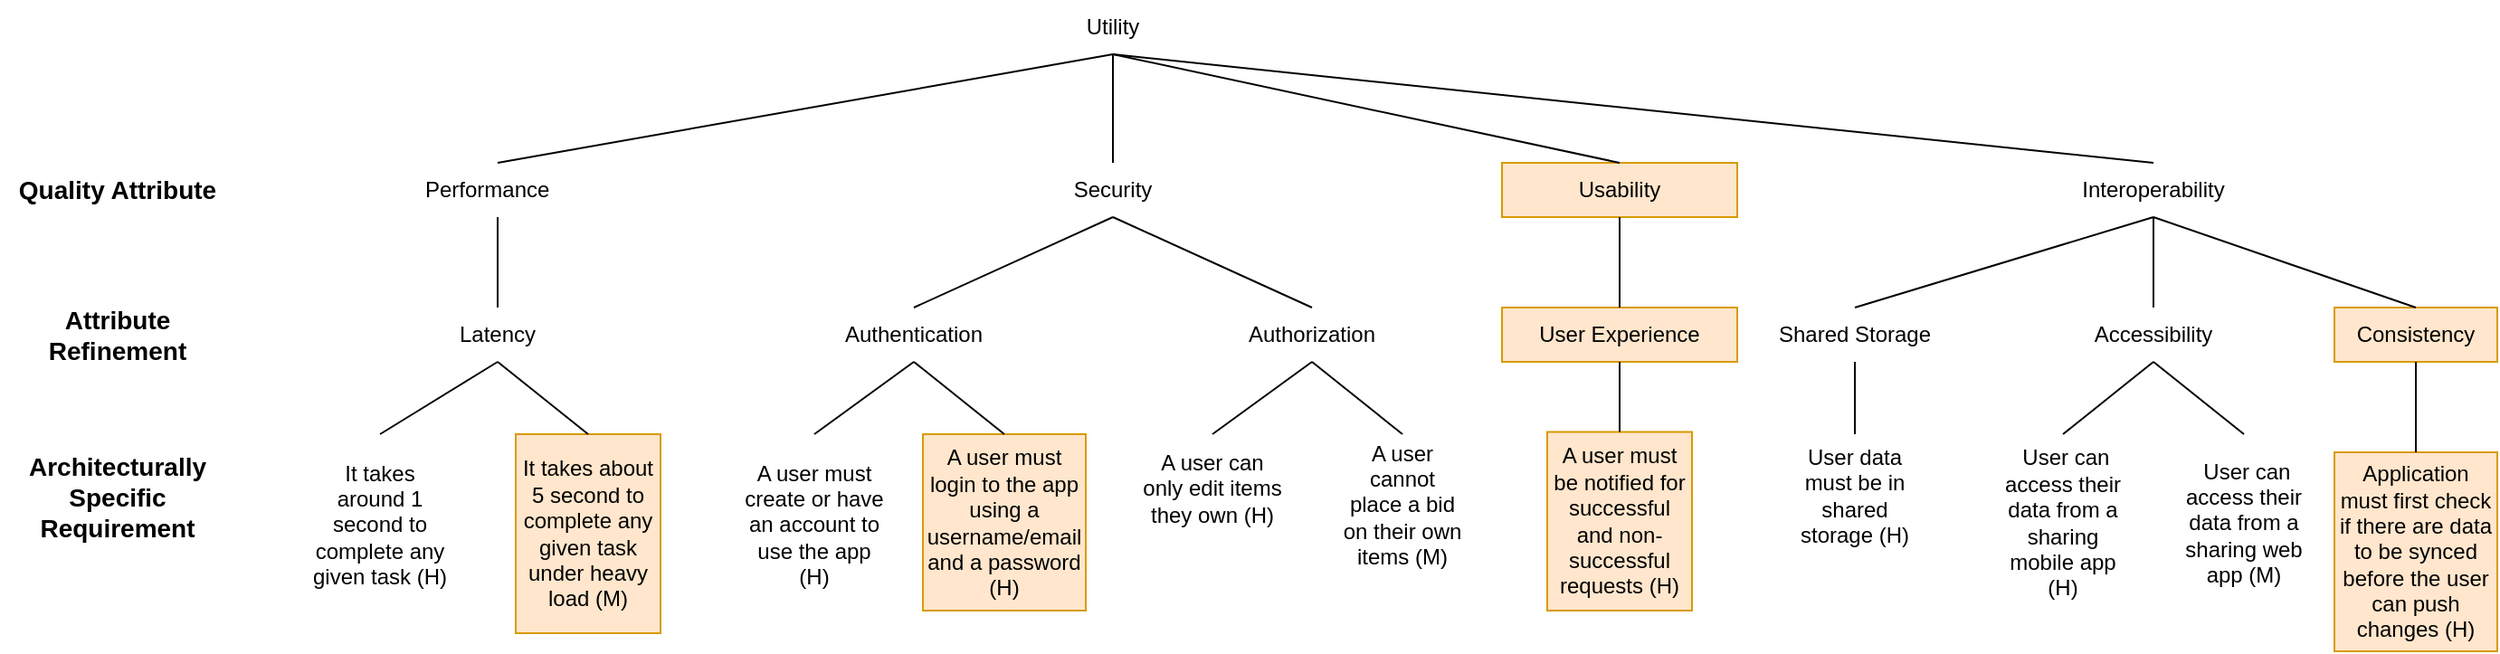 <mxfile version="21.8.2" type="device">
  <diagram name="Page-1" id="JQo1rMQ36x3IcehyepoF">
    <mxGraphModel dx="1990" dy="1109" grid="1" gridSize="10" guides="1" tooltips="1" connect="1" arrows="1" fold="1" page="1" pageScale="1" pageWidth="1400" pageHeight="850" math="0" shadow="0">
      <root>
        <mxCell id="0" />
        <mxCell id="1" parent="0" />
        <mxCell id="APJNa1jF2CcIG3LwoiaT-2" value="Utility" style="text;html=1;strokeColor=none;fillColor=none;align=center;verticalAlign=middle;whiteSpace=wrap;rounded=0;" parent="1" vertex="1">
          <mxGeometry x="585" y="210" width="60" height="30" as="geometry" />
        </mxCell>
        <mxCell id="APJNa1jF2CcIG3LwoiaT-3" value="&lt;b&gt;&lt;font style=&quot;font-size: 14px;&quot;&gt;Quality Attribute&lt;/font&gt;&lt;/b&gt;" style="text;html=1;strokeColor=none;fillColor=none;align=center;verticalAlign=middle;whiteSpace=wrap;rounded=0;" parent="1" vertex="1">
          <mxGeometry y="300" width="130" height="30" as="geometry" />
        </mxCell>
        <mxCell id="APJNa1jF2CcIG3LwoiaT-4" value="Performance&lt;span style=&quot;white-space: pre;&quot;&gt;&#x9;&lt;/span&gt;" style="text;html=1;strokeColor=none;fillColor=none;align=center;verticalAlign=middle;whiteSpace=wrap;rounded=0;" parent="1" vertex="1">
          <mxGeometry x="210" y="300" width="130" height="30" as="geometry" />
        </mxCell>
        <mxCell id="APJNa1jF2CcIG3LwoiaT-7" value="Security" style="text;html=1;strokeColor=none;fillColor=none;align=center;verticalAlign=middle;whiteSpace=wrap;rounded=0;" parent="1" vertex="1">
          <mxGeometry x="550" y="300" width="130" height="30" as="geometry" />
        </mxCell>
        <mxCell id="APJNa1jF2CcIG3LwoiaT-8" value="Interoperability" style="text;html=1;strokeColor=none;fillColor=none;align=center;verticalAlign=middle;whiteSpace=wrap;rounded=0;" parent="1" vertex="1">
          <mxGeometry x="1125" y="300" width="130" height="30" as="geometry" />
        </mxCell>
        <mxCell id="APJNa1jF2CcIG3LwoiaT-9" value="&lt;b&gt;&lt;font style=&quot;font-size: 14px;&quot;&gt;Attribute Refinement&lt;/font&gt;&lt;/b&gt;" style="text;html=1;strokeColor=none;fillColor=none;align=center;verticalAlign=middle;whiteSpace=wrap;rounded=0;" parent="1" vertex="1">
          <mxGeometry y="370" width="130" height="50" as="geometry" />
        </mxCell>
        <mxCell id="APJNa1jF2CcIG3LwoiaT-10" value="&lt;b&gt;&lt;font style=&quot;font-size: 14px;&quot;&gt;Architecturally Specific&lt;br&gt;Requirement&lt;br&gt;&lt;/font&gt;&lt;/b&gt;" style="text;html=1;strokeColor=none;fillColor=none;align=center;verticalAlign=middle;whiteSpace=wrap;rounded=0;" parent="1" vertex="1">
          <mxGeometry y="450" width="130" height="70" as="geometry" />
        </mxCell>
        <mxCell id="APJNa1jF2CcIG3LwoiaT-11" value="Latency" style="text;html=1;strokeColor=none;fillColor=none;align=center;verticalAlign=middle;whiteSpace=wrap;rounded=0;" parent="1" vertex="1">
          <mxGeometry x="210" y="380" width="130" height="30" as="geometry" />
        </mxCell>
        <mxCell id="APJNa1jF2CcIG3LwoiaT-12" value="Authentication" style="text;html=1;strokeColor=none;fillColor=none;align=center;verticalAlign=middle;whiteSpace=wrap;rounded=0;" parent="1" vertex="1">
          <mxGeometry x="440" y="380" width="130" height="30" as="geometry" />
        </mxCell>
        <mxCell id="APJNa1jF2CcIG3LwoiaT-13" value="Authorization" style="text;html=1;strokeColor=none;fillColor=none;align=center;verticalAlign=middle;whiteSpace=wrap;rounded=0;" parent="1" vertex="1">
          <mxGeometry x="660" y="380" width="130" height="30" as="geometry" />
        </mxCell>
        <mxCell id="APJNa1jF2CcIG3LwoiaT-14" value="Shared Storage" style="text;html=1;strokeColor=none;fillColor=none;align=center;verticalAlign=middle;whiteSpace=wrap;rounded=0;" parent="1" vertex="1">
          <mxGeometry x="960" y="380" width="130" height="30" as="geometry" />
        </mxCell>
        <mxCell id="APJNa1jF2CcIG3LwoiaT-15" value="Accessibility" style="text;html=1;strokeColor=none;fillColor=none;align=center;verticalAlign=middle;whiteSpace=wrap;rounded=0;" parent="1" vertex="1">
          <mxGeometry x="1125" y="380" width="130" height="30" as="geometry" />
        </mxCell>
        <mxCell id="APJNa1jF2CcIG3LwoiaT-16" value="It takes around 1 second to complete any given task (H)" style="text;html=1;strokeColor=none;fillColor=none;align=center;verticalAlign=middle;whiteSpace=wrap;rounded=0;" parent="1" vertex="1">
          <mxGeometry x="170" y="450" width="80" height="100" as="geometry" />
        </mxCell>
        <mxCell id="APJNa1jF2CcIG3LwoiaT-30" value="It takes about 5 second to complete any given task under heavy load (M)" style="text;html=1;strokeColor=#d79b00;fillColor=#ffe6cc;align=center;verticalAlign=middle;whiteSpace=wrap;rounded=0;" parent="1" vertex="1">
          <mxGeometry x="285" y="450" width="80" height="110" as="geometry" />
        </mxCell>
        <mxCell id="APJNa1jF2CcIG3LwoiaT-31" value="A user must create or have an account to use the app (H)" style="text;html=1;strokeColor=none;fillColor=none;align=center;verticalAlign=middle;whiteSpace=wrap;rounded=0;" parent="1" vertex="1">
          <mxGeometry x="410" y="450" width="80" height="100" as="geometry" />
        </mxCell>
        <mxCell id="APJNa1jF2CcIG3LwoiaT-32" value="A user must login to the app using a username/email and a password (H)" style="text;html=1;strokeColor=#d79b00;fillColor=#ffe6cc;align=center;verticalAlign=middle;whiteSpace=wrap;rounded=0;" parent="1" vertex="1">
          <mxGeometry x="510" y="450" width="90" height="97.5" as="geometry" />
        </mxCell>
        <mxCell id="APJNa1jF2CcIG3LwoiaT-35" value="" style="endArrow=none;html=1;rounded=0;exitX=0.5;exitY=1;exitDx=0;exitDy=0;entryX=0.5;entryY=0;entryDx=0;entryDy=0;" parent="1" source="APJNa1jF2CcIG3LwoiaT-11" target="APJNa1jF2CcIG3LwoiaT-30" edge="1">
          <mxGeometry width="50" height="50" relative="1" as="geometry">
            <mxPoint x="500" y="440" as="sourcePoint" />
            <mxPoint x="320" y="460" as="targetPoint" />
          </mxGeometry>
        </mxCell>
        <mxCell id="APJNa1jF2CcIG3LwoiaT-37" value="" style="endArrow=none;html=1;rounded=0;exitX=0.5;exitY=0;exitDx=0;exitDy=0;entryX=0.5;entryY=1;entryDx=0;entryDy=0;" parent="1" source="APJNa1jF2CcIG3LwoiaT-16" target="APJNa1jF2CcIG3LwoiaT-11" edge="1">
          <mxGeometry width="50" height="50" relative="1" as="geometry">
            <mxPoint x="500" y="440" as="sourcePoint" />
            <mxPoint x="550" y="390" as="targetPoint" />
          </mxGeometry>
        </mxCell>
        <mxCell id="APJNa1jF2CcIG3LwoiaT-38" value="" style="endArrow=none;html=1;rounded=0;exitX=0.5;exitY=0;exitDx=0;exitDy=0;entryX=0.5;entryY=1;entryDx=0;entryDy=0;" parent="1" source="APJNa1jF2CcIG3LwoiaT-31" target="APJNa1jF2CcIG3LwoiaT-12" edge="1">
          <mxGeometry width="50" height="50" relative="1" as="geometry">
            <mxPoint x="468" y="450" as="sourcePoint" />
            <mxPoint x="533" y="410" as="targetPoint" />
          </mxGeometry>
        </mxCell>
        <mxCell id="APJNa1jF2CcIG3LwoiaT-39" value="" style="endArrow=none;html=1;rounded=0;exitX=0.5;exitY=1;exitDx=0;exitDy=0;entryX=0.5;entryY=0;entryDx=0;entryDy=0;" parent="1" source="APJNa1jF2CcIG3LwoiaT-12" target="APJNa1jF2CcIG3LwoiaT-32" edge="1">
          <mxGeometry width="50" height="50" relative="1" as="geometry">
            <mxPoint x="600" y="417.5" as="sourcePoint" />
            <mxPoint x="650" y="457.5" as="targetPoint" />
          </mxGeometry>
        </mxCell>
        <mxCell id="APJNa1jF2CcIG3LwoiaT-40" value="A user can only edit items they own (H)" style="text;html=1;strokeColor=none;fillColor=none;align=center;verticalAlign=middle;whiteSpace=wrap;rounded=0;" parent="1" vertex="1">
          <mxGeometry x="630" y="450" width="80" height="60" as="geometry" />
        </mxCell>
        <mxCell id="APJNa1jF2CcIG3LwoiaT-41" value="A user cannot place a bid on their own items (M)" style="text;html=1;strokeColor=none;fillColor=none;align=center;verticalAlign=middle;whiteSpace=wrap;rounded=0;" parent="1" vertex="1">
          <mxGeometry x="740" y="450" width="70" height="77.5" as="geometry" />
        </mxCell>
        <mxCell id="APJNa1jF2CcIG3LwoiaT-42" value="&amp;nbsp;User can access their data from a sharing mobile app (H)" style="text;html=1;strokeColor=none;fillColor=none;align=center;verticalAlign=middle;whiteSpace=wrap;rounded=0;" parent="1" vertex="1">
          <mxGeometry x="1105" y="450" width="70" height="97.5" as="geometry" />
        </mxCell>
        <mxCell id="APJNa1jF2CcIG3LwoiaT-43" value="User data must be in shared storage (H)" style="text;html=1;strokeColor=none;fillColor=none;align=center;verticalAlign=middle;whiteSpace=wrap;rounded=0;" parent="1" vertex="1">
          <mxGeometry x="985" y="450" width="80" height="68.75" as="geometry" />
        </mxCell>
        <mxCell id="APJNa1jF2CcIG3LwoiaT-44" value="&amp;nbsp;User can access their data from a sharing web app (M)" style="text;html=1;strokeColor=none;fillColor=none;align=center;verticalAlign=middle;whiteSpace=wrap;rounded=0;" parent="1" vertex="1">
          <mxGeometry x="1205" y="450" width="70" height="97.5" as="geometry" />
        </mxCell>
        <mxCell id="APJNa1jF2CcIG3LwoiaT-45" value="" style="endArrow=none;html=1;rounded=0;exitX=0.5;exitY=0;exitDx=0;exitDy=0;entryX=0.5;entryY=1;entryDx=0;entryDy=0;" parent="1" source="APJNa1jF2CcIG3LwoiaT-40" target="APJNa1jF2CcIG3LwoiaT-13" edge="1">
          <mxGeometry width="50" height="50" relative="1" as="geometry">
            <mxPoint x="655" y="450" as="sourcePoint" />
            <mxPoint x="710" y="410" as="targetPoint" />
          </mxGeometry>
        </mxCell>
        <mxCell id="APJNa1jF2CcIG3LwoiaT-46" value="" style="endArrow=none;html=1;rounded=0;exitX=0.5;exitY=1;exitDx=0;exitDy=0;entryX=0.5;entryY=0;entryDx=0;entryDy=0;" parent="1" source="APJNa1jF2CcIG3LwoiaT-13" target="APJNa1jF2CcIG3LwoiaT-41" edge="1">
          <mxGeometry width="50" height="50" relative="1" as="geometry">
            <mxPoint x="730" y="420" as="sourcePoint" />
            <mxPoint x="780" y="460" as="targetPoint" />
          </mxGeometry>
        </mxCell>
        <mxCell id="APJNa1jF2CcIG3LwoiaT-48" value="" style="endArrow=none;html=1;rounded=0;entryX=0.5;entryY=1;entryDx=0;entryDy=0;exitX=0.5;exitY=0;exitDx=0;exitDy=0;" parent="1" source="APJNa1jF2CcIG3LwoiaT-43" target="APJNa1jF2CcIG3LwoiaT-14" edge="1">
          <mxGeometry width="50" height="50" relative="1" as="geometry">
            <mxPoint x="705" y="450" as="sourcePoint" />
            <mxPoint x="755" y="400" as="targetPoint" />
          </mxGeometry>
        </mxCell>
        <mxCell id="APJNa1jF2CcIG3LwoiaT-49" value="" style="endArrow=none;html=1;rounded=0;entryX=0.5;entryY=1;entryDx=0;entryDy=0;exitX=0.5;exitY=0;exitDx=0;exitDy=0;" parent="1" source="APJNa1jF2CcIG3LwoiaT-42" target="APJNa1jF2CcIG3LwoiaT-15" edge="1">
          <mxGeometry width="50" height="50" relative="1" as="geometry">
            <mxPoint x="705" y="450" as="sourcePoint" />
            <mxPoint x="755" y="400" as="targetPoint" />
          </mxGeometry>
        </mxCell>
        <mxCell id="APJNa1jF2CcIG3LwoiaT-50" value="" style="endArrow=none;html=1;rounded=0;entryX=0.5;entryY=1;entryDx=0;entryDy=0;exitX=0.5;exitY=0;exitDx=0;exitDy=0;" parent="1" source="APJNa1jF2CcIG3LwoiaT-44" target="APJNa1jF2CcIG3LwoiaT-15" edge="1">
          <mxGeometry width="50" height="50" relative="1" as="geometry">
            <mxPoint x="705" y="450" as="sourcePoint" />
            <mxPoint x="755" y="400" as="targetPoint" />
          </mxGeometry>
        </mxCell>
        <mxCell id="APJNa1jF2CcIG3LwoiaT-51" value="" style="endArrow=none;html=1;rounded=0;entryX=0.5;entryY=1;entryDx=0;entryDy=0;exitX=0.5;exitY=0;exitDx=0;exitDy=0;" parent="1" source="APJNa1jF2CcIG3LwoiaT-11" target="APJNa1jF2CcIG3LwoiaT-4" edge="1">
          <mxGeometry width="50" height="50" relative="1" as="geometry">
            <mxPoint x="560" y="450" as="sourcePoint" />
            <mxPoint x="610" y="400" as="targetPoint" />
          </mxGeometry>
        </mxCell>
        <mxCell id="APJNa1jF2CcIG3LwoiaT-52" value="" style="endArrow=none;html=1;rounded=0;entryX=0.5;entryY=1;entryDx=0;entryDy=0;exitX=0.5;exitY=0;exitDx=0;exitDy=0;" parent="1" source="APJNa1jF2CcIG3LwoiaT-12" target="APJNa1jF2CcIG3LwoiaT-7" edge="1">
          <mxGeometry width="50" height="50" relative="1" as="geometry">
            <mxPoint x="560" y="450" as="sourcePoint" />
            <mxPoint x="610" y="400" as="targetPoint" />
          </mxGeometry>
        </mxCell>
        <mxCell id="APJNa1jF2CcIG3LwoiaT-53" value="" style="endArrow=none;html=1;rounded=0;entryX=0.5;entryY=1;entryDx=0;entryDy=0;exitX=0.5;exitY=0;exitDx=0;exitDy=0;" parent="1" source="APJNa1jF2CcIG3LwoiaT-13" target="APJNa1jF2CcIG3LwoiaT-7" edge="1">
          <mxGeometry width="50" height="50" relative="1" as="geometry">
            <mxPoint x="560" y="450" as="sourcePoint" />
            <mxPoint x="610" y="400" as="targetPoint" />
          </mxGeometry>
        </mxCell>
        <mxCell id="APJNa1jF2CcIG3LwoiaT-54" value="" style="endArrow=none;html=1;rounded=0;entryX=0.5;entryY=1;entryDx=0;entryDy=0;exitX=0.5;exitY=0;exitDx=0;exitDy=0;" parent="1" source="APJNa1jF2CcIG3LwoiaT-14" target="APJNa1jF2CcIG3LwoiaT-8" edge="1">
          <mxGeometry width="50" height="50" relative="1" as="geometry">
            <mxPoint x="885" y="450" as="sourcePoint" />
            <mxPoint x="935" y="400" as="targetPoint" />
          </mxGeometry>
        </mxCell>
        <mxCell id="APJNa1jF2CcIG3LwoiaT-55" value="" style="endArrow=none;html=1;rounded=0;entryX=0.5;entryY=1;entryDx=0;entryDy=0;exitX=0.5;exitY=0;exitDx=0;exitDy=0;" parent="1" source="APJNa1jF2CcIG3LwoiaT-15" target="APJNa1jF2CcIG3LwoiaT-8" edge="1">
          <mxGeometry width="50" height="50" relative="1" as="geometry">
            <mxPoint x="885" y="450" as="sourcePoint" />
            <mxPoint x="935" y="400" as="targetPoint" />
          </mxGeometry>
        </mxCell>
        <mxCell id="APJNa1jF2CcIG3LwoiaT-56" value="" style="endArrow=none;html=1;rounded=0;entryX=0.5;entryY=1;entryDx=0;entryDy=0;exitX=0.5;exitY=0;exitDx=0;exitDy=0;" parent="1" source="APJNa1jF2CcIG3LwoiaT-7" target="APJNa1jF2CcIG3LwoiaT-2" edge="1">
          <mxGeometry width="50" height="50" relative="1" as="geometry">
            <mxPoint x="560" y="450" as="sourcePoint" />
            <mxPoint x="610" y="400" as="targetPoint" />
          </mxGeometry>
        </mxCell>
        <mxCell id="APJNa1jF2CcIG3LwoiaT-57" value="" style="endArrow=none;html=1;rounded=0;entryX=0.5;entryY=1;entryDx=0;entryDy=0;exitX=0.5;exitY=0;exitDx=0;exitDy=0;" parent="1" source="APJNa1jF2CcIG3LwoiaT-4" target="APJNa1jF2CcIG3LwoiaT-2" edge="1">
          <mxGeometry width="50" height="50" relative="1" as="geometry">
            <mxPoint x="560" y="450" as="sourcePoint" />
            <mxPoint x="610" y="400" as="targetPoint" />
          </mxGeometry>
        </mxCell>
        <mxCell id="APJNa1jF2CcIG3LwoiaT-58" value="" style="endArrow=none;html=1;rounded=0;entryX=0.5;entryY=1;entryDx=0;entryDy=0;exitX=0.5;exitY=0;exitDx=0;exitDy=0;" parent="1" source="APJNa1jF2CcIG3LwoiaT-8" target="APJNa1jF2CcIG3LwoiaT-2" edge="1">
          <mxGeometry width="50" height="50" relative="1" as="geometry">
            <mxPoint x="560" y="450" as="sourcePoint" />
            <mxPoint x="610" y="400" as="targetPoint" />
          </mxGeometry>
        </mxCell>
        <mxCell id="Re4NljraGKIvZf6dhlCf-1" value="Usability" style="text;html=1;strokeColor=#d79b00;fillColor=#ffe6cc;align=center;verticalAlign=middle;whiteSpace=wrap;rounded=0;" vertex="1" parent="1">
          <mxGeometry x="830" y="300" width="130" height="30" as="geometry" />
        </mxCell>
        <mxCell id="Re4NljraGKIvZf6dhlCf-2" value="User Experience" style="text;html=1;strokeColor=#d79b00;fillColor=#ffe6cc;align=center;verticalAlign=middle;whiteSpace=wrap;rounded=0;" vertex="1" parent="1">
          <mxGeometry x="830" y="380" width="130" height="30" as="geometry" />
        </mxCell>
        <mxCell id="Re4NljraGKIvZf6dhlCf-3" value="A user must be notified for successful and non-successful requests (H)" style="text;html=1;strokeColor=#d79b00;fillColor=#ffe6cc;align=center;verticalAlign=middle;whiteSpace=wrap;rounded=0;" vertex="1" parent="1">
          <mxGeometry x="855" y="448.75" width="80" height="98.75" as="geometry" />
        </mxCell>
        <mxCell id="Re4NljraGKIvZf6dhlCf-4" value="" style="endArrow=none;html=1;rounded=0;entryX=0.5;entryY=1;entryDx=0;entryDy=0;exitX=0.5;exitY=0;exitDx=0;exitDy=0;" edge="1" parent="1" source="Re4NljraGKIvZf6dhlCf-2" target="Re4NljraGKIvZf6dhlCf-1">
          <mxGeometry width="50" height="50" relative="1" as="geometry">
            <mxPoint x="930" y="560" as="sourcePoint" />
            <mxPoint x="980" y="510" as="targetPoint" />
          </mxGeometry>
        </mxCell>
        <mxCell id="Re4NljraGKIvZf6dhlCf-5" value="" style="endArrow=none;html=1;rounded=0;entryX=0.5;entryY=1;entryDx=0;entryDy=0;exitX=0.5;exitY=0;exitDx=0;exitDy=0;" edge="1" parent="1" source="Re4NljraGKIvZf6dhlCf-3" target="Re4NljraGKIvZf6dhlCf-2">
          <mxGeometry width="50" height="50" relative="1" as="geometry">
            <mxPoint x="930" y="560" as="sourcePoint" />
            <mxPoint x="980" y="510" as="targetPoint" />
          </mxGeometry>
        </mxCell>
        <mxCell id="Re4NljraGKIvZf6dhlCf-6" value="" style="endArrow=none;html=1;rounded=0;exitX=0.5;exitY=0;exitDx=0;exitDy=0;entryX=0.5;entryY=1;entryDx=0;entryDy=0;" edge="1" parent="1" source="Re4NljraGKIvZf6dhlCf-1" target="APJNa1jF2CcIG3LwoiaT-2">
          <mxGeometry width="50" height="50" relative="1" as="geometry">
            <mxPoint x="930" y="560" as="sourcePoint" />
            <mxPoint x="720" y="290" as="targetPoint" />
          </mxGeometry>
        </mxCell>
        <mxCell id="Re4NljraGKIvZf6dhlCf-7" value="Consistency" style="text;html=1;strokeColor=#d79b00;fillColor=#ffe6cc;align=center;verticalAlign=middle;whiteSpace=wrap;rounded=0;" vertex="1" parent="1">
          <mxGeometry x="1290" y="380" width="90" height="30" as="geometry" />
        </mxCell>
        <mxCell id="Re4NljraGKIvZf6dhlCf-8" value="Application must first check if there are data to be synced before the user can push changes (H)" style="text;html=1;strokeColor=#d79b00;fillColor=#ffe6cc;align=center;verticalAlign=middle;whiteSpace=wrap;rounded=0;" vertex="1" parent="1">
          <mxGeometry x="1290" y="460" width="90" height="110" as="geometry" />
        </mxCell>
        <mxCell id="Re4NljraGKIvZf6dhlCf-9" value="" style="endArrow=none;html=1;rounded=0;entryX=0.5;entryY=1;entryDx=0;entryDy=0;exitX=0.5;exitY=0;exitDx=0;exitDy=0;" edge="1" parent="1" source="Re4NljraGKIvZf6dhlCf-8" target="Re4NljraGKIvZf6dhlCf-7">
          <mxGeometry width="50" height="50" relative="1" as="geometry">
            <mxPoint x="930" y="560" as="sourcePoint" />
            <mxPoint x="980" y="510" as="targetPoint" />
          </mxGeometry>
        </mxCell>
        <mxCell id="Re4NljraGKIvZf6dhlCf-10" value="" style="endArrow=none;html=1;rounded=0;exitX=0.5;exitY=0;exitDx=0;exitDy=0;entryX=0.5;entryY=1;entryDx=0;entryDy=0;" edge="1" parent="1" source="Re4NljraGKIvZf6dhlCf-7" target="APJNa1jF2CcIG3LwoiaT-8">
          <mxGeometry width="50" height="50" relative="1" as="geometry">
            <mxPoint x="930" y="560" as="sourcePoint" />
            <mxPoint x="1210" y="360" as="targetPoint" />
          </mxGeometry>
        </mxCell>
      </root>
    </mxGraphModel>
  </diagram>
</mxfile>

